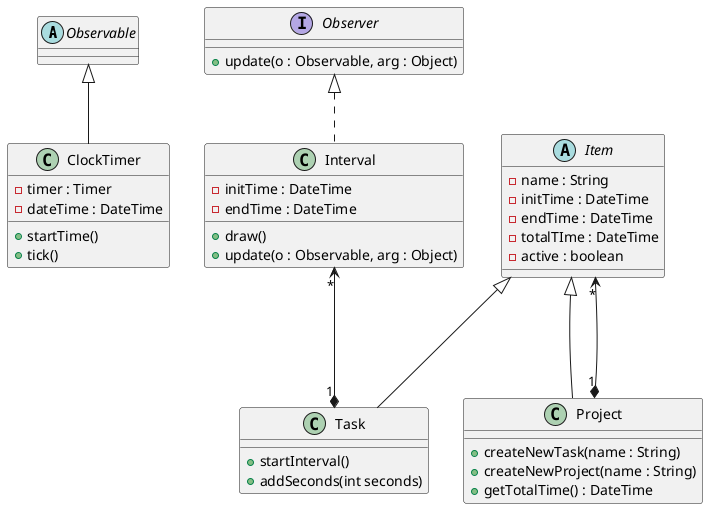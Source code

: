 @startuml
abstract Observable{

}

interface Observer{
+ update(o : Observable, arg : Object)
}

abstract Item{
- name : String
- initTime : DateTime
- endTime : DateTime
- totalTIme : DateTime
- active : boolean
}


class Project{
+ createNewTask(name : String)
+ createNewProject(name : String)
+ getTotalTime() : DateTime
}

class Task{
+ startInterval()
+ addSeconds(int seconds)
}

class Interval{
- initTime : DateTime
- endTime : DateTime
+ draw()
+ update(o : Observable, arg : Object)
}

class ClockTimer{
- timer : Timer
- dateTime : DateTime
+ startTime()
+ tick()
}

Item <|--- Project
Item <|--- Task
Item "*"<---*"1" Project
Interval "*"<---*"1" Task
Observer <|.. Interval
Observable <|-- ClockTimer
@enduml